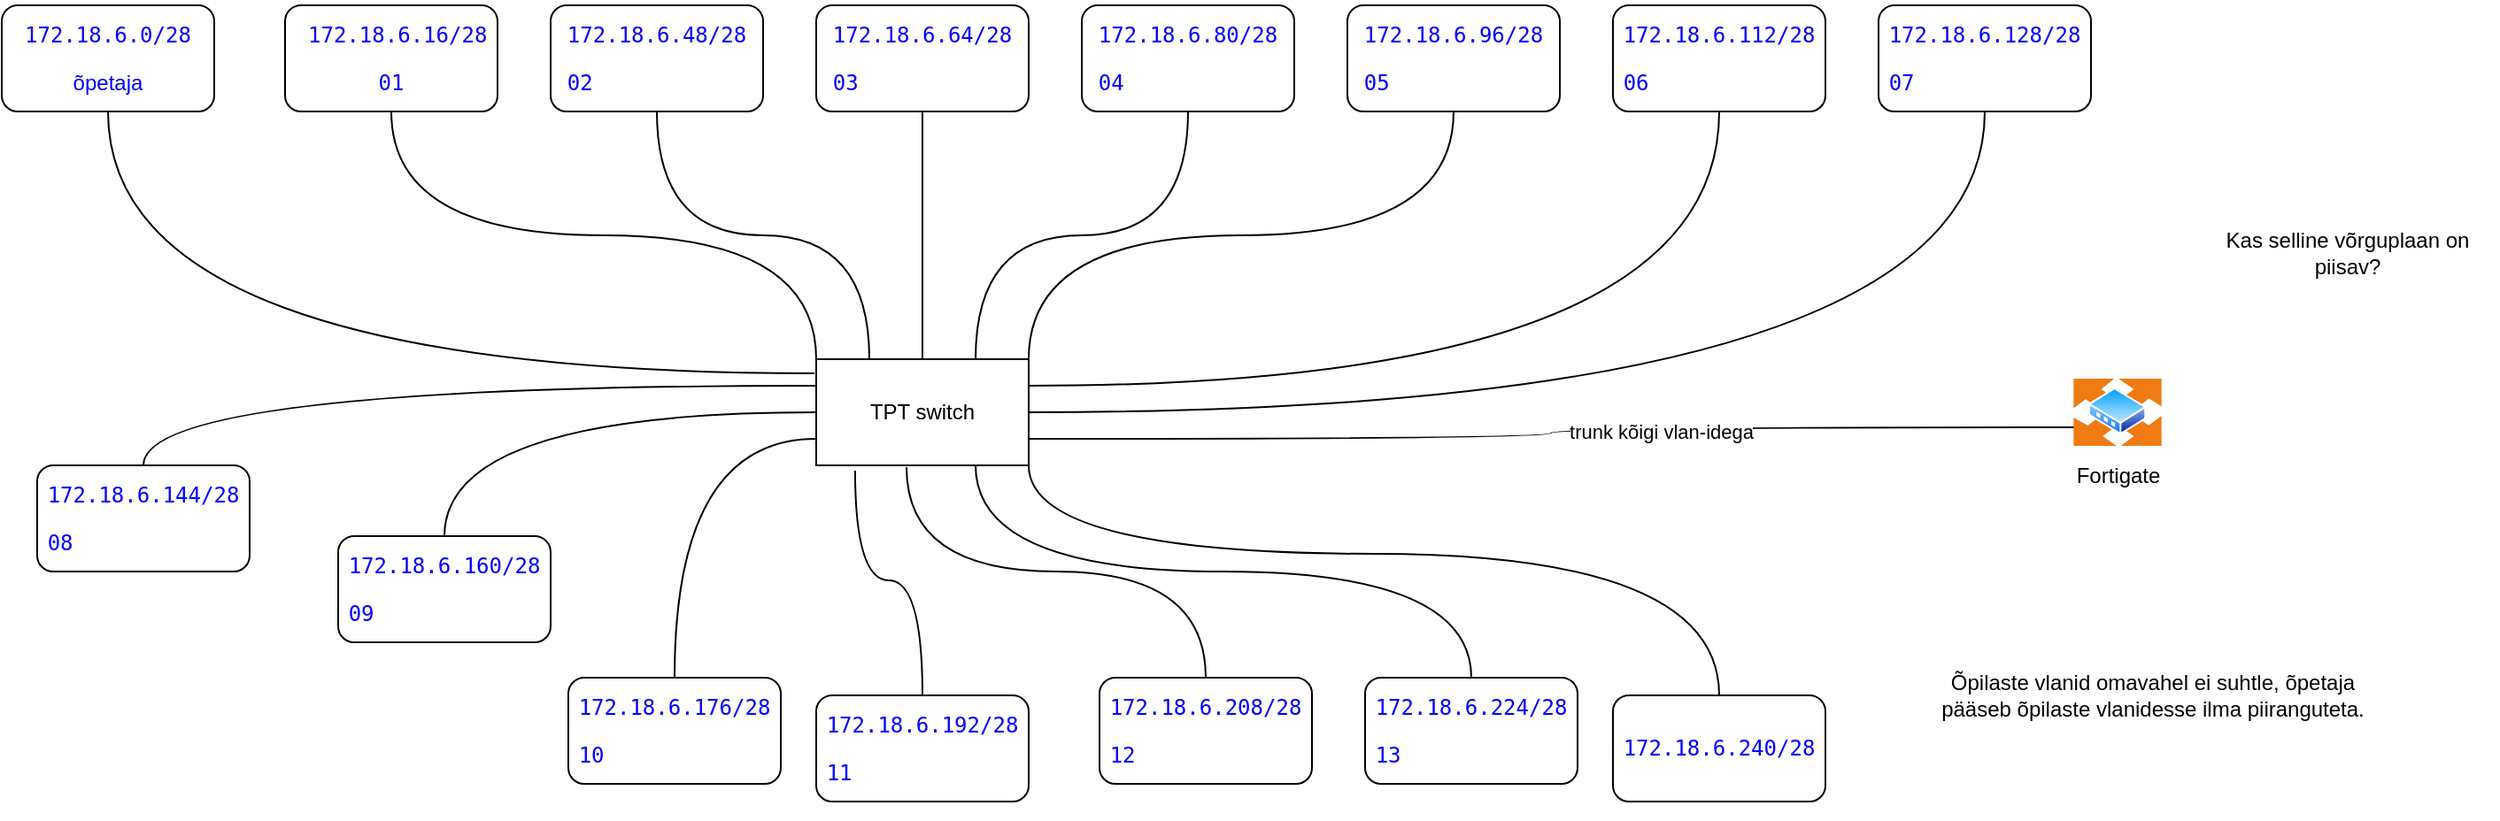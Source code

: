 <mxfile version="20.8.16" type="github"><diagram name="Page-1" id="tgX8Gh_CwmhrNNjOsDlo"><mxGraphModel dx="2319" dy="717" grid="1" gridSize="10" guides="1" tooltips="1" connect="1" arrows="1" fold="1" page="1" pageScale="1" pageWidth="827" pageHeight="1169" math="0" shadow="0"><root><mxCell id="0"/><mxCell id="1" parent="0"/><mxCell id="HBuvkZUQWCnZLjHVCkCP-27" style="edgeStyle=orthogonalEdgeStyle;curved=1;rounded=0;orthogonalLoop=1;jettySize=auto;html=1;exitX=0.5;exitY=0;exitDx=0;exitDy=0;entryX=0;entryY=0.25;entryDx=0;entryDy=0;endArrow=none;endFill=0;" edge="1" parent="1" source="HBuvkZUQWCnZLjHVCkCP-1" target="HBuvkZUQWCnZLjHVCkCP-3"><mxGeometry relative="1" as="geometry"/></mxCell><mxCell id="HBuvkZUQWCnZLjHVCkCP-1" value="&lt;pre style=&quot;text-align: start; background-color: rgb(255, 255, 255);&quot;&gt;&lt;font color=&quot;#009900&quot;&gt;&lt;font color=&quot;#009900&quot;&gt;&lt;font color=&quot;#009900&quot;&gt;&lt;font color=&quot;#009900&quot;&gt;&lt;font color=&quot;#009900&quot;&gt;&lt;font color=&quot;#009900&quot;&gt;&lt;font color=&quot;#009900&quot;&gt;&lt;font color=&quot;#009900&quot;&gt;&lt;font color=&quot;#009900&quot;&gt;&lt;font color=&quot;#009900&quot;&gt;&lt;font color=&quot;#0000ff&quot;&gt;172.18.6.144/28&lt;/font&gt;&lt;/font&gt;&lt;/font&gt;&lt;/font&gt;&lt;/font&gt;&lt;/font&gt;&lt;/font&gt;&lt;/font&gt;&lt;/font&gt;&lt;/font&gt;&lt;/font&gt;&lt;/pre&gt;&lt;pre style=&quot;text-align: start; background-color: rgb(255, 255, 255);&quot;&gt;&lt;font color=&quot;#009900&quot;&gt;&lt;font color=&quot;#009900&quot;&gt;&lt;font color=&quot;#009900&quot;&gt;&lt;font color=&quot;#009900&quot;&gt;&lt;font color=&quot;#009900&quot;&gt;&lt;font color=&quot;#009900&quot;&gt;&lt;font color=&quot;#009900&quot;&gt;&lt;font color=&quot;#009900&quot;&gt;&lt;font color=&quot;#009900&quot;&gt;&lt;font color=&quot;#009900&quot;&gt;&lt;font color=&quot;#0000ff&quot;&gt;08&lt;/font&gt;&lt;/font&gt;&lt;/font&gt;&lt;/font&gt;&lt;/font&gt;&lt;/font&gt;&lt;/font&gt;&lt;/font&gt;&lt;/font&gt;&lt;/font&gt;&lt;/font&gt;&lt;/pre&gt;" style="rounded=1;whiteSpace=wrap;html=1;" vertex="1" parent="1"><mxGeometry x="-110" y="330" width="120" height="60" as="geometry"/></mxCell><mxCell id="HBuvkZUQWCnZLjHVCkCP-37" style="edgeStyle=orthogonalEdgeStyle;curved=1;rounded=0;orthogonalLoop=1;jettySize=auto;html=1;exitX=1;exitY=0.75;exitDx=0;exitDy=0;entryX=0;entryY=0.75;entryDx=0;entryDy=0;endArrow=none;endFill=0;" edge="1" parent="1" source="HBuvkZUQWCnZLjHVCkCP-3" target="HBuvkZUQWCnZLjHVCkCP-36"><mxGeometry relative="1" as="geometry"/></mxCell><mxCell id="HBuvkZUQWCnZLjHVCkCP-38" value="trunk kõigi vlan-idega" style="edgeLabel;html=1;align=center;verticalAlign=middle;resizable=0;points=[];" vertex="1" connectable="0" parent="HBuvkZUQWCnZLjHVCkCP-37"><mxGeometry x="0.214" y="-2" relative="1" as="geometry"><mxPoint as="offset"/></mxGeometry></mxCell><mxCell id="HBuvkZUQWCnZLjHVCkCP-3" value="TPT switch" style="rounded=0;whiteSpace=wrap;html=1;" vertex="1" parent="1"><mxGeometry x="330" y="270" width="120" height="60" as="geometry"/></mxCell><mxCell id="HBuvkZUQWCnZLjHVCkCP-28" style="edgeStyle=orthogonalEdgeStyle;curved=1;rounded=0;orthogonalLoop=1;jettySize=auto;html=1;exitX=0.5;exitY=0;exitDx=0;exitDy=0;entryX=0;entryY=0.5;entryDx=0;entryDy=0;endArrow=none;endFill=0;" edge="1" parent="1" source="HBuvkZUQWCnZLjHVCkCP-4" target="HBuvkZUQWCnZLjHVCkCP-3"><mxGeometry relative="1" as="geometry"/></mxCell><mxCell id="HBuvkZUQWCnZLjHVCkCP-4" value="&lt;pre style=&quot;text-align: start; background-color: rgb(255, 255, 255);&quot;&gt;&lt;font color=&quot;#009900&quot;&gt;&lt;font color=&quot;#009900&quot;&gt;&lt;font color=&quot;#009900&quot;&gt;&lt;font color=&quot;#009900&quot;&gt;&lt;font color=&quot;#009900&quot;&gt;&lt;font color=&quot;#009900&quot;&gt;&lt;font color=&quot;#009900&quot;&gt;&lt;font color=&quot;#009900&quot;&gt;&lt;font color=&quot;#009900&quot;&gt;&lt;font color=&quot;#009900&quot;&gt;&lt;font color=&quot;#009900&quot;&gt;&lt;font color=&quot;#0000ff&quot;&gt;172.18.6.160/28&lt;/font&gt;&lt;/font&gt;&lt;/font&gt;&lt;/font&gt;&lt;/font&gt;&lt;/font&gt;&lt;/font&gt;&lt;/font&gt;&lt;/font&gt;&lt;/font&gt;&lt;/font&gt;&lt;/font&gt;&lt;/pre&gt;&lt;pre style=&quot;text-align: start; background-color: rgb(255, 255, 255);&quot;&gt;&lt;font color=&quot;#009900&quot;&gt;&lt;font color=&quot;#009900&quot;&gt;&lt;font color=&quot;#009900&quot;&gt;&lt;font color=&quot;#009900&quot;&gt;&lt;font color=&quot;#009900&quot;&gt;&lt;font color=&quot;#009900&quot;&gt;&lt;font color=&quot;#009900&quot;&gt;&lt;font color=&quot;#009900&quot;&gt;&lt;font color=&quot;#009900&quot;&gt;&lt;font color=&quot;#009900&quot;&gt;&lt;font color=&quot;#009900&quot;&gt;&lt;font color=&quot;#0000ff&quot;&gt;09&lt;/font&gt;&lt;/font&gt;&lt;/font&gt;&lt;/font&gt;&lt;/font&gt;&lt;/font&gt;&lt;/font&gt;&lt;/font&gt;&lt;/font&gt;&lt;/font&gt;&lt;/font&gt;&lt;/font&gt;&lt;/pre&gt;" style="rounded=1;whiteSpace=wrap;html=1;" vertex="1" parent="1"><mxGeometry x="60" y="370" width="120" height="60" as="geometry"/></mxCell><mxCell id="HBuvkZUQWCnZLjHVCkCP-29" style="edgeStyle=orthogonalEdgeStyle;curved=1;rounded=0;orthogonalLoop=1;jettySize=auto;html=1;exitX=0.5;exitY=0;exitDx=0;exitDy=0;entryX=0;entryY=0.75;entryDx=0;entryDy=0;endArrow=none;endFill=0;" edge="1" parent="1" source="HBuvkZUQWCnZLjHVCkCP-5" target="HBuvkZUQWCnZLjHVCkCP-3"><mxGeometry relative="1" as="geometry"/></mxCell><mxCell id="HBuvkZUQWCnZLjHVCkCP-5" value="&lt;pre style=&quot;text-align: start; background-color: rgb(255, 255, 255);&quot;&gt;&lt;font color=&quot;#009900&quot;&gt;&lt;font color=&quot;#009900&quot;&gt;&lt;font color=&quot;#009900&quot;&gt;&lt;font color=&quot;#009900&quot;&gt;&lt;font color=&quot;#009900&quot;&gt;&lt;font color=&quot;#009900&quot;&gt;&lt;font color=&quot;#009900&quot;&gt;&lt;font color=&quot;#009900&quot;&gt;&lt;font color=&quot;#009900&quot;&gt;&lt;font color=&quot;#009900&quot;&gt;&lt;font color=&quot;#009900&quot;&gt;&lt;font color=&quot;#009900&quot;&gt;&lt;font color=&quot;#0000ff&quot;&gt;172.18.6.176/28&lt;/font&gt;&lt;/font&gt;&lt;/font&gt;&lt;/font&gt;&lt;/font&gt;&lt;/font&gt;&lt;/font&gt;&lt;/font&gt;&lt;/font&gt;&lt;/font&gt;&lt;/font&gt;&lt;/font&gt;&lt;/font&gt;&lt;/pre&gt;&lt;pre style=&quot;text-align: start; background-color: rgb(255, 255, 255);&quot;&gt;&lt;font color=&quot;#009900&quot;&gt;&lt;font color=&quot;#009900&quot;&gt;&lt;font color=&quot;#009900&quot;&gt;&lt;font color=&quot;#009900&quot;&gt;&lt;font color=&quot;#009900&quot;&gt;&lt;font color=&quot;#009900&quot;&gt;&lt;font color=&quot;#009900&quot;&gt;&lt;font color=&quot;#009900&quot;&gt;&lt;font color=&quot;#009900&quot;&gt;&lt;font color=&quot;#009900&quot;&gt;&lt;font color=&quot;#009900&quot;&gt;&lt;font color=&quot;#009900&quot;&gt;&lt;font color=&quot;#0000ff&quot;&gt;10&lt;/font&gt;&lt;/font&gt;&lt;/font&gt;&lt;/font&gt;&lt;/font&gt;&lt;/font&gt;&lt;/font&gt;&lt;/font&gt;&lt;/font&gt;&lt;/font&gt;&lt;/font&gt;&lt;/font&gt;&lt;/font&gt;&lt;/pre&gt;" style="rounded=1;whiteSpace=wrap;html=1;" vertex="1" parent="1"><mxGeometry x="190" y="450" width="120" height="60" as="geometry"/></mxCell><mxCell id="HBuvkZUQWCnZLjHVCkCP-30" style="edgeStyle=orthogonalEdgeStyle;curved=1;rounded=0;orthogonalLoop=1;jettySize=auto;html=1;exitX=0.5;exitY=0;exitDx=0;exitDy=0;entryX=0.183;entryY=1.05;entryDx=0;entryDy=0;entryPerimeter=0;endArrow=none;endFill=0;" edge="1" parent="1" source="HBuvkZUQWCnZLjHVCkCP-6" target="HBuvkZUQWCnZLjHVCkCP-3"><mxGeometry relative="1" as="geometry"/></mxCell><mxCell id="HBuvkZUQWCnZLjHVCkCP-6" value="&lt;pre style=&quot;text-align: start; background-color: rgb(255, 255, 255);&quot;&gt;&lt;font color=&quot;#009900&quot;&gt;&lt;font color=&quot;#009900&quot;&gt;&lt;font color=&quot;#009900&quot;&gt;&lt;font color=&quot;#009900&quot;&gt;&lt;font color=&quot;#009900&quot;&gt;&lt;font color=&quot;#009900&quot;&gt;&lt;font color=&quot;#009900&quot;&gt;&lt;font color=&quot;#009900&quot;&gt;&lt;font color=&quot;#009900&quot;&gt;&lt;font color=&quot;#009900&quot;&gt;&lt;font color=&quot;#009900&quot;&gt;&lt;font color=&quot;#009900&quot;&gt;&lt;font color=&quot;#009900&quot;&gt;&lt;font color=&quot;#0000ff&quot;&gt;172.18.6.192/28&lt;/font&gt;&lt;/font&gt;&lt;/font&gt;&lt;/font&gt;&lt;/font&gt;&lt;/font&gt;&lt;/font&gt;&lt;/font&gt;&lt;/font&gt;&lt;/font&gt;&lt;/font&gt;&lt;/font&gt;&lt;/font&gt;&lt;/font&gt;&lt;/pre&gt;&lt;pre style=&quot;text-align: start; background-color: rgb(255, 255, 255);&quot;&gt;&lt;font color=&quot;#009900&quot;&gt;&lt;font color=&quot;#009900&quot;&gt;&lt;font color=&quot;#009900&quot;&gt;&lt;font color=&quot;#009900&quot;&gt;&lt;font color=&quot;#009900&quot;&gt;&lt;font color=&quot;#009900&quot;&gt;&lt;font color=&quot;#009900&quot;&gt;&lt;font color=&quot;#009900&quot;&gt;&lt;font color=&quot;#009900&quot;&gt;&lt;font color=&quot;#009900&quot;&gt;&lt;font color=&quot;#009900&quot;&gt;&lt;font color=&quot;#009900&quot;&gt;&lt;font color=&quot;#009900&quot;&gt;&lt;font color=&quot;#0000ff&quot;&gt;11&lt;/font&gt;&lt;/font&gt;&lt;/font&gt;&lt;/font&gt;&lt;/font&gt;&lt;/font&gt;&lt;/font&gt;&lt;/font&gt;&lt;/font&gt;&lt;/font&gt;&lt;/font&gt;&lt;/font&gt;&lt;/font&gt;&lt;/font&gt;&lt;/pre&gt;" style="rounded=1;whiteSpace=wrap;html=1;" vertex="1" parent="1"><mxGeometry x="330" y="460" width="120" height="60" as="geometry"/></mxCell><mxCell id="HBuvkZUQWCnZLjHVCkCP-31" style="edgeStyle=orthogonalEdgeStyle;curved=1;rounded=0;orthogonalLoop=1;jettySize=auto;html=1;exitX=0.5;exitY=0;exitDx=0;exitDy=0;entryX=0.425;entryY=1.017;entryDx=0;entryDy=0;entryPerimeter=0;endArrow=none;endFill=0;" edge="1" parent="1" source="HBuvkZUQWCnZLjHVCkCP-7" target="HBuvkZUQWCnZLjHVCkCP-3"><mxGeometry relative="1" as="geometry"/></mxCell><mxCell id="HBuvkZUQWCnZLjHVCkCP-7" value="&lt;pre style=&quot;text-align: start; background-color: rgb(255, 255, 255);&quot;&gt;&lt;font color=&quot;#009900&quot;&gt;&lt;font color=&quot;#009900&quot;&gt;&lt;font color=&quot;#009900&quot;&gt;&lt;font color=&quot;#009900&quot;&gt;&lt;font color=&quot;#009900&quot;&gt;&lt;font color=&quot;#009900&quot;&gt;&lt;font color=&quot;#009900&quot;&gt;&lt;font color=&quot;#009900&quot;&gt;&lt;font color=&quot;#009900&quot;&gt;&lt;font color=&quot;#009900&quot;&gt;&lt;font color=&quot;#009900&quot;&gt;&lt;font color=&quot;#009900&quot;&gt;&lt;font color=&quot;#009900&quot;&gt;&lt;font color=&quot;#009900&quot;&gt;&lt;font color=&quot;#0000ff&quot;&gt;172.18.6.208/28&lt;/font&gt;&lt;/font&gt;&lt;/font&gt;&lt;/font&gt;&lt;/font&gt;&lt;/font&gt;&lt;/font&gt;&lt;/font&gt;&lt;/font&gt;&lt;/font&gt;&lt;/font&gt;&lt;/font&gt;&lt;/font&gt;&lt;/font&gt;&lt;/font&gt;&lt;/pre&gt;&lt;pre style=&quot;text-align: start; background-color: rgb(255, 255, 255);&quot;&gt;&lt;font color=&quot;#009900&quot;&gt;&lt;font color=&quot;#009900&quot;&gt;&lt;font color=&quot;#009900&quot;&gt;&lt;font color=&quot;#009900&quot;&gt;&lt;font color=&quot;#009900&quot;&gt;&lt;font color=&quot;#009900&quot;&gt;&lt;font color=&quot;#009900&quot;&gt;&lt;font color=&quot;#009900&quot;&gt;&lt;font color=&quot;#009900&quot;&gt;&lt;font color=&quot;#009900&quot;&gt;&lt;font color=&quot;#009900&quot;&gt;&lt;font color=&quot;#009900&quot;&gt;&lt;font color=&quot;#009900&quot;&gt;&lt;font color=&quot;#009900&quot;&gt;&lt;font color=&quot;#0000ff&quot;&gt;12&lt;/font&gt;&lt;/font&gt;&lt;/font&gt;&lt;/font&gt;&lt;/font&gt;&lt;/font&gt;&lt;/font&gt;&lt;/font&gt;&lt;/font&gt;&lt;/font&gt;&lt;/font&gt;&lt;/font&gt;&lt;/font&gt;&lt;/font&gt;&lt;/font&gt;&lt;/pre&gt;" style="rounded=1;whiteSpace=wrap;html=1;" vertex="1" parent="1"><mxGeometry x="490" y="450" width="120" height="60" as="geometry"/></mxCell><mxCell id="HBuvkZUQWCnZLjHVCkCP-32" style="edgeStyle=orthogonalEdgeStyle;curved=1;rounded=0;orthogonalLoop=1;jettySize=auto;html=1;exitX=0.5;exitY=0;exitDx=0;exitDy=0;entryX=0.75;entryY=1;entryDx=0;entryDy=0;endArrow=none;endFill=0;" edge="1" parent="1" source="HBuvkZUQWCnZLjHVCkCP-8" target="HBuvkZUQWCnZLjHVCkCP-3"><mxGeometry relative="1" as="geometry"/></mxCell><mxCell id="HBuvkZUQWCnZLjHVCkCP-8" value="&lt;pre style=&quot;text-align: start; background-color: rgb(255, 255, 255);&quot;&gt;&lt;font color=&quot;#009900&quot;&gt;&lt;font color=&quot;#009900&quot;&gt;&lt;font color=&quot;#009900&quot;&gt;&lt;font color=&quot;#009900&quot;&gt;&lt;font color=&quot;#009900&quot;&gt;&lt;font color=&quot;#009900&quot;&gt;&lt;font color=&quot;#009900&quot;&gt;&lt;font color=&quot;#009900&quot;&gt;&lt;font color=&quot;#009900&quot;&gt;&lt;font color=&quot;#009900&quot;&gt;&lt;font color=&quot;#009900&quot;&gt;&lt;font color=&quot;#009900&quot;&gt;&lt;font color=&quot;#009900&quot;&gt;&lt;font color=&quot;#009900&quot;&gt;&lt;font color=&quot;#009900&quot;&gt;&lt;font color=&quot;#0000ff&quot;&gt;172.18.6.224/28&lt;/font&gt;&lt;/font&gt;&lt;/font&gt;&lt;/font&gt;&lt;/font&gt;&lt;/font&gt;&lt;/font&gt;&lt;/font&gt;&lt;/font&gt;&lt;/font&gt;&lt;/font&gt;&lt;/font&gt;&lt;/font&gt;&lt;/font&gt;&lt;/font&gt;&lt;/font&gt;&lt;/pre&gt;&lt;pre style=&quot;text-align: start; background-color: rgb(255, 255, 255);&quot;&gt;&lt;font color=&quot;#009900&quot;&gt;&lt;font color=&quot;#009900&quot;&gt;&lt;font color=&quot;#009900&quot;&gt;&lt;font color=&quot;#009900&quot;&gt;&lt;font color=&quot;#009900&quot;&gt;&lt;font color=&quot;#009900&quot;&gt;&lt;font color=&quot;#009900&quot;&gt;&lt;font color=&quot;#009900&quot;&gt;&lt;font color=&quot;#009900&quot;&gt;&lt;font color=&quot;#009900&quot;&gt;&lt;font color=&quot;#009900&quot;&gt;&lt;font color=&quot;#009900&quot;&gt;&lt;font color=&quot;#009900&quot;&gt;&lt;font color=&quot;#009900&quot;&gt;&lt;font color=&quot;#009900&quot;&gt;&lt;font color=&quot;#0000ff&quot;&gt;13&lt;/font&gt;&lt;/font&gt;&lt;/font&gt;&lt;/font&gt;&lt;/font&gt;&lt;/font&gt;&lt;/font&gt;&lt;/font&gt;&lt;/font&gt;&lt;/font&gt;&lt;/font&gt;&lt;/font&gt;&lt;/font&gt;&lt;/font&gt;&lt;/font&gt;&lt;/font&gt;&lt;/pre&gt;" style="rounded=1;whiteSpace=wrap;html=1;" vertex="1" parent="1"><mxGeometry x="640" y="450" width="120" height="60" as="geometry"/></mxCell><mxCell id="HBuvkZUQWCnZLjHVCkCP-33" style="edgeStyle=orthogonalEdgeStyle;curved=1;rounded=0;orthogonalLoop=1;jettySize=auto;html=1;exitX=0.5;exitY=0;exitDx=0;exitDy=0;entryX=1;entryY=1;entryDx=0;entryDy=0;endArrow=none;endFill=0;" edge="1" parent="1" source="HBuvkZUQWCnZLjHVCkCP-9" target="HBuvkZUQWCnZLjHVCkCP-3"><mxGeometry relative="1" as="geometry"><Array as="points"><mxPoint x="840" y="380"/><mxPoint x="450" y="380"/></Array></mxGeometry></mxCell><mxCell id="HBuvkZUQWCnZLjHVCkCP-9" value="&lt;pre style=&quot;text-align: start; background-color: rgb(255, 255, 255);&quot;&gt;&lt;font color=&quot;#009900&quot;&gt;&lt;font color=&quot;#009900&quot;&gt;&lt;font color=&quot;#009900&quot;&gt;&lt;font color=&quot;#009900&quot;&gt;&lt;font color=&quot;#009900&quot;&gt;&lt;font color=&quot;#009900&quot;&gt;&lt;font color=&quot;#009900&quot;&gt;&lt;font color=&quot;#009900&quot;&gt;&lt;font color=&quot;#009900&quot;&gt;&lt;font color=&quot;#009900&quot;&gt;&lt;font color=&quot;#009900&quot;&gt;&lt;font color=&quot;#009900&quot;&gt;&lt;font color=&quot;#009900&quot;&gt;&lt;font color=&quot;#009900&quot;&gt;&lt;font color=&quot;#009900&quot;&gt;&lt;font color=&quot;#009900&quot;&gt;&lt;font color=&quot;#0000ff&quot;&gt;172.18.6.240/28&lt;/font&gt;&lt;/font&gt;&lt;/font&gt;&lt;/font&gt;&lt;/font&gt;&lt;/font&gt;&lt;/font&gt;&lt;/font&gt;&lt;/font&gt;&lt;/font&gt;&lt;/font&gt;&lt;/font&gt;&lt;/font&gt;&lt;/font&gt;&lt;/font&gt;&lt;/font&gt;&lt;/font&gt;&lt;/pre&gt;" style="rounded=1;whiteSpace=wrap;html=1;" vertex="1" parent="1"><mxGeometry x="780" y="460" width="120" height="60" as="geometry"/></mxCell><mxCell id="HBuvkZUQWCnZLjHVCkCP-19" style="edgeStyle=orthogonalEdgeStyle;rounded=0;orthogonalLoop=1;jettySize=auto;html=1;exitX=0.5;exitY=1;exitDx=0;exitDy=0;entryX=-0.008;entryY=0.133;entryDx=0;entryDy=0;curved=1;endArrow=none;endFill=0;entryPerimeter=0;" edge="1" parent="1" source="HBuvkZUQWCnZLjHVCkCP-11" target="HBuvkZUQWCnZLjHVCkCP-3"><mxGeometry relative="1" as="geometry"/></mxCell><mxCell id="HBuvkZUQWCnZLjHVCkCP-11" value="&lt;pre style=&quot;background-color: rgb(255, 255, 255);&quot;&gt;&lt;font color=&quot;#009900&quot;&gt;&lt;font color=&quot;#0000ff&quot;&gt;172.18.6.0/28&lt;/font&gt;&lt;/font&gt;&lt;/pre&gt;&lt;pre style=&quot;background-color: rgb(255, 255, 255);&quot;&gt;&lt;span style=&quot;color: rgb(0, 0, 255); font-family: Helvetica; white-space: normal;&quot;&gt;õpetaja&lt;/span&gt;&lt;/pre&gt;" style="rounded=1;whiteSpace=wrap;html=1;align=center;" vertex="1" parent="1"><mxGeometry x="-130" y="70" width="120" height="60" as="geometry"/></mxCell><mxCell id="HBuvkZUQWCnZLjHVCkCP-20" style="edgeStyle=orthogonalEdgeStyle;curved=1;rounded=0;orthogonalLoop=1;jettySize=auto;html=1;exitX=0.5;exitY=1;exitDx=0;exitDy=0;entryX=0;entryY=0;entryDx=0;entryDy=0;endArrow=none;endFill=0;" edge="1" parent="1" source="HBuvkZUQWCnZLjHVCkCP-12" target="HBuvkZUQWCnZLjHVCkCP-3"><mxGeometry relative="1" as="geometry"/></mxCell><mxCell id="HBuvkZUQWCnZLjHVCkCP-12" value="&lt;pre style=&quot;background-color: rgb(255, 255, 255);&quot;&gt;&lt;font color=&quot;#009900&quot;&gt;&lt;font color=&quot;#009900&quot;&gt;&lt;font color=&quot;#000000&quot;&gt; &lt;/font&gt;&lt;font color=&quot;#0000ff&quot;&gt;172.18.6.16/28&lt;/font&gt;&lt;/font&gt;&lt;/font&gt;&lt;/pre&gt;&lt;pre style=&quot;background-color: rgb(255, 255, 255);&quot;&gt;&lt;font color=&quot;#009900&quot;&gt;&lt;font color=&quot;#009900&quot;&gt;&lt;font color=&quot;#0000ff&quot;&gt;01&lt;/font&gt;&lt;/font&gt;&lt;/font&gt;&lt;/pre&gt;" style="rounded=1;whiteSpace=wrap;html=1;align=center;" vertex="1" parent="1"><mxGeometry x="30" y="70" width="120" height="60" as="geometry"/></mxCell><mxCell id="HBuvkZUQWCnZLjHVCkCP-21" style="edgeStyle=orthogonalEdgeStyle;curved=1;rounded=0;orthogonalLoop=1;jettySize=auto;html=1;exitX=0.5;exitY=1;exitDx=0;exitDy=0;entryX=0.25;entryY=0;entryDx=0;entryDy=0;endArrow=none;endFill=0;" edge="1" parent="1" source="HBuvkZUQWCnZLjHVCkCP-13" target="HBuvkZUQWCnZLjHVCkCP-3"><mxGeometry relative="1" as="geometry"/></mxCell><mxCell id="HBuvkZUQWCnZLjHVCkCP-13" value="&lt;pre style=&quot;text-align: start; background-color: rgb(255, 255, 255);&quot;&gt;&lt;font color=&quot;#009900&quot;&gt;&lt;font color=&quot;#009900&quot;&gt;&lt;font color=&quot;#009900&quot;&gt;&lt;font color=&quot;#009900&quot;&gt;&lt;font color=&quot;#0000ff&quot;&gt;172.18.6.48/28&lt;/font&gt;&lt;/font&gt;&lt;/font&gt;&lt;/font&gt;&lt;/font&gt;&lt;/pre&gt;&lt;pre style=&quot;text-align: start; background-color: rgb(255, 255, 255);&quot;&gt;&lt;font color=&quot;#009900&quot;&gt;&lt;font color=&quot;#009900&quot;&gt;&lt;font color=&quot;#009900&quot;&gt;&lt;font color=&quot;#009900&quot;&gt;&lt;font color=&quot;#0000ff&quot;&gt;02&lt;/font&gt;&lt;/font&gt;&lt;/font&gt;&lt;/font&gt;&lt;/font&gt;&lt;/pre&gt;" style="rounded=1;whiteSpace=wrap;html=1;" vertex="1" parent="1"><mxGeometry x="180" y="70" width="120" height="60" as="geometry"/></mxCell><mxCell id="HBuvkZUQWCnZLjHVCkCP-22" style="edgeStyle=orthogonalEdgeStyle;curved=1;rounded=0;orthogonalLoop=1;jettySize=auto;html=1;exitX=0.5;exitY=1;exitDx=0;exitDy=0;entryX=0.5;entryY=0;entryDx=0;entryDy=0;endArrow=none;endFill=0;" edge="1" parent="1" source="HBuvkZUQWCnZLjHVCkCP-14" target="HBuvkZUQWCnZLjHVCkCP-3"><mxGeometry relative="1" as="geometry"/></mxCell><mxCell id="HBuvkZUQWCnZLjHVCkCP-14" value="&lt;pre style=&quot;text-align: start; background-color: rgb(255, 255, 255);&quot;&gt;&lt;font color=&quot;#009900&quot;&gt;&lt;font color=&quot;#009900&quot;&gt;&lt;font color=&quot;#009900&quot;&gt;&lt;font color=&quot;#009900&quot;&gt;&lt;font color=&quot;#009900&quot;&gt;&lt;font color=&quot;#0000ff&quot;&gt;172.18.6.64/28&lt;/font&gt;&lt;/font&gt;&lt;/font&gt;&lt;/font&gt;&lt;/font&gt;&lt;/font&gt;&lt;/pre&gt;&lt;pre style=&quot;text-align: start; background-color: rgb(255, 255, 255);&quot;&gt;&lt;font color=&quot;#009900&quot;&gt;&lt;font color=&quot;#009900&quot;&gt;&lt;font color=&quot;#009900&quot;&gt;&lt;font color=&quot;#009900&quot;&gt;&lt;font color=&quot;#009900&quot;&gt;&lt;font color=&quot;#0000ff&quot;&gt;03&lt;/font&gt;&lt;/font&gt;&lt;/font&gt;&lt;/font&gt;&lt;/font&gt;&lt;/font&gt;&lt;/pre&gt;" style="rounded=1;whiteSpace=wrap;html=1;" vertex="1" parent="1"><mxGeometry x="330" y="70" width="120" height="60" as="geometry"/></mxCell><mxCell id="HBuvkZUQWCnZLjHVCkCP-23" style="edgeStyle=orthogonalEdgeStyle;curved=1;rounded=0;orthogonalLoop=1;jettySize=auto;html=1;exitX=0.5;exitY=1;exitDx=0;exitDy=0;entryX=0.75;entryY=0;entryDx=0;entryDy=0;endArrow=none;endFill=0;" edge="1" parent="1" source="HBuvkZUQWCnZLjHVCkCP-15" target="HBuvkZUQWCnZLjHVCkCP-3"><mxGeometry relative="1" as="geometry"/></mxCell><mxCell id="HBuvkZUQWCnZLjHVCkCP-15" value="&lt;pre style=&quot;text-align: start; background-color: rgb(255, 255, 255);&quot;&gt;&lt;font color=&quot;#009900&quot;&gt;&lt;font color=&quot;#009900&quot;&gt;&lt;font color=&quot;#009900&quot;&gt;&lt;font color=&quot;#009900&quot;&gt;&lt;font color=&quot;#009900&quot;&gt;&lt;font color=&quot;#009900&quot;&gt;&lt;font color=&quot;#0000ff&quot;&gt;172.18.6.80/28&lt;/font&gt;&lt;/font&gt;&lt;/font&gt;&lt;/font&gt;&lt;/font&gt;&lt;/font&gt;&lt;/font&gt;&lt;/pre&gt;&lt;pre style=&quot;text-align: start; background-color: rgb(255, 255, 255);&quot;&gt;&lt;font color=&quot;#009900&quot;&gt;&lt;font color=&quot;#009900&quot;&gt;&lt;font color=&quot;#009900&quot;&gt;&lt;font color=&quot;#009900&quot;&gt;&lt;font color=&quot;#009900&quot;&gt;&lt;font color=&quot;#009900&quot;&gt;&lt;font color=&quot;#0000ff&quot;&gt;04&lt;/font&gt;&lt;/font&gt;&lt;/font&gt;&lt;/font&gt;&lt;/font&gt;&lt;/font&gt;&lt;/font&gt;&lt;/pre&gt;" style="rounded=1;whiteSpace=wrap;html=1;" vertex="1" parent="1"><mxGeometry x="480" y="70" width="120" height="60" as="geometry"/></mxCell><mxCell id="HBuvkZUQWCnZLjHVCkCP-24" style="edgeStyle=orthogonalEdgeStyle;curved=1;rounded=0;orthogonalLoop=1;jettySize=auto;html=1;exitX=0.5;exitY=1;exitDx=0;exitDy=0;entryX=1;entryY=0;entryDx=0;entryDy=0;endArrow=none;endFill=0;" edge="1" parent="1" source="HBuvkZUQWCnZLjHVCkCP-16" target="HBuvkZUQWCnZLjHVCkCP-3"><mxGeometry relative="1" as="geometry"/></mxCell><mxCell id="HBuvkZUQWCnZLjHVCkCP-16" value="&lt;pre style=&quot;text-align: start; background-color: rgb(255, 255, 255);&quot;&gt;&lt;font color=&quot;#009900&quot;&gt;&lt;font color=&quot;#009900&quot;&gt;&lt;font color=&quot;#009900&quot;&gt;&lt;font color=&quot;#009900&quot;&gt;&lt;font color=&quot;#009900&quot;&gt;&lt;font color=&quot;#009900&quot;&gt;&lt;font color=&quot;#009900&quot;&gt;&lt;font color=&quot;#0000ff&quot;&gt;172.18.6.96/28&lt;/font&gt;&lt;/font&gt;&lt;/font&gt;&lt;/font&gt;&lt;/font&gt;&lt;/font&gt;&lt;/font&gt;&lt;/font&gt;&lt;/pre&gt;&lt;pre style=&quot;text-align: start; background-color: rgb(255, 255, 255);&quot;&gt;&lt;font color=&quot;#009900&quot;&gt;&lt;font color=&quot;#009900&quot;&gt;&lt;font color=&quot;#009900&quot;&gt;&lt;font color=&quot;#009900&quot;&gt;&lt;font color=&quot;#009900&quot;&gt;&lt;font color=&quot;#009900&quot;&gt;&lt;font color=&quot;#009900&quot;&gt;&lt;font color=&quot;#0000ff&quot;&gt;05&lt;/font&gt;&lt;/font&gt;&lt;/font&gt;&lt;/font&gt;&lt;/font&gt;&lt;/font&gt;&lt;/font&gt;&lt;/font&gt;&lt;/pre&gt;" style="rounded=1;whiteSpace=wrap;html=1;" vertex="1" parent="1"><mxGeometry x="630" y="70" width="120" height="60" as="geometry"/></mxCell><mxCell id="HBuvkZUQWCnZLjHVCkCP-25" style="edgeStyle=orthogonalEdgeStyle;curved=1;rounded=0;orthogonalLoop=1;jettySize=auto;html=1;exitX=0.5;exitY=1;exitDx=0;exitDy=0;entryX=1;entryY=0.25;entryDx=0;entryDy=0;endArrow=none;endFill=0;" edge="1" parent="1" source="HBuvkZUQWCnZLjHVCkCP-17" target="HBuvkZUQWCnZLjHVCkCP-3"><mxGeometry relative="1" as="geometry"/></mxCell><mxCell id="HBuvkZUQWCnZLjHVCkCP-17" value="&lt;pre style=&quot;text-align: start; background-color: rgb(255, 255, 255);&quot;&gt;&lt;font color=&quot;#009900&quot;&gt;&lt;font color=&quot;#009900&quot;&gt;&lt;font color=&quot;#009900&quot;&gt;&lt;font color=&quot;#009900&quot;&gt;&lt;font color=&quot;#009900&quot;&gt;&lt;font color=&quot;#009900&quot;&gt;&lt;font color=&quot;#009900&quot;&gt;&lt;font color=&quot;#009900&quot;&gt;&lt;font color=&quot;#0000ff&quot;&gt;172.18.6.112/28&lt;/font&gt;&lt;/font&gt;&lt;/font&gt;&lt;/font&gt;&lt;/font&gt;&lt;/font&gt;&lt;/font&gt;&lt;/font&gt;&lt;/font&gt;&lt;/pre&gt;&lt;pre style=&quot;text-align: start; background-color: rgb(255, 255, 255);&quot;&gt;&lt;font color=&quot;#009900&quot;&gt;&lt;font color=&quot;#009900&quot;&gt;&lt;font color=&quot;#009900&quot;&gt;&lt;font color=&quot;#009900&quot;&gt;&lt;font color=&quot;#009900&quot;&gt;&lt;font color=&quot;#009900&quot;&gt;&lt;font color=&quot;#009900&quot;&gt;&lt;font color=&quot;#009900&quot;&gt;&lt;font color=&quot;#0000ff&quot;&gt;06&lt;/font&gt;&lt;/font&gt;&lt;/font&gt;&lt;/font&gt;&lt;/font&gt;&lt;/font&gt;&lt;/font&gt;&lt;/font&gt;&lt;/font&gt;&lt;/pre&gt;" style="rounded=1;whiteSpace=wrap;html=1;" vertex="1" parent="1"><mxGeometry x="780" y="70" width="120" height="60" as="geometry"/></mxCell><mxCell id="HBuvkZUQWCnZLjHVCkCP-26" style="edgeStyle=orthogonalEdgeStyle;curved=1;rounded=0;orthogonalLoop=1;jettySize=auto;html=1;exitX=0.5;exitY=1;exitDx=0;exitDy=0;entryX=1;entryY=0.5;entryDx=0;entryDy=0;endArrow=none;endFill=0;" edge="1" parent="1" source="HBuvkZUQWCnZLjHVCkCP-18" target="HBuvkZUQWCnZLjHVCkCP-3"><mxGeometry relative="1" as="geometry"/></mxCell><mxCell id="HBuvkZUQWCnZLjHVCkCP-18" value="&lt;pre style=&quot;text-align: start; background-color: rgb(255, 255, 255);&quot;&gt;&lt;font color=&quot;#009900&quot;&gt;&lt;font color=&quot;#009900&quot;&gt;&lt;font color=&quot;#009900&quot;&gt;&lt;font color=&quot;#009900&quot;&gt;&lt;font color=&quot;#009900&quot;&gt;&lt;font color=&quot;#009900&quot;&gt;&lt;font color=&quot;#009900&quot;&gt;&lt;font color=&quot;#009900&quot;&gt;&lt;font color=&quot;#009900&quot;&gt;&lt;font color=&quot;#0000ff&quot;&gt;172.18.6.128/28&lt;/font&gt;&lt;/font&gt;&lt;/font&gt;&lt;/font&gt;&lt;/font&gt;&lt;/font&gt;&lt;/font&gt;&lt;/font&gt;&lt;/font&gt;&lt;/font&gt;&lt;/pre&gt;&lt;pre style=&quot;text-align: start; background-color: rgb(255, 255, 255);&quot;&gt;&lt;font color=&quot;#009900&quot;&gt;&lt;font color=&quot;#009900&quot;&gt;&lt;font color=&quot;#009900&quot;&gt;&lt;font color=&quot;#009900&quot;&gt;&lt;font color=&quot;#009900&quot;&gt;&lt;font color=&quot;#009900&quot;&gt;&lt;font color=&quot;#009900&quot;&gt;&lt;font color=&quot;#009900&quot;&gt;&lt;font color=&quot;#009900&quot;&gt;&lt;font color=&quot;#0000ff&quot;&gt;07&lt;/font&gt;&lt;/font&gt;&lt;/font&gt;&lt;/font&gt;&lt;/font&gt;&lt;/font&gt;&lt;/font&gt;&lt;/font&gt;&lt;/font&gt;&lt;/font&gt;&lt;/pre&gt;" style="rounded=1;whiteSpace=wrap;html=1;" vertex="1" parent="1"><mxGeometry x="930" y="70" width="120" height="60" as="geometry"/></mxCell><mxCell id="HBuvkZUQWCnZLjHVCkCP-35" style="edgeStyle=orthogonalEdgeStyle;curved=1;rounded=0;orthogonalLoop=1;jettySize=auto;html=1;exitX=0.5;exitY=1;exitDx=0;exitDy=0;endArrow=none;endFill=0;" edge="1" parent="1" source="HBuvkZUQWCnZLjHVCkCP-6" target="HBuvkZUQWCnZLjHVCkCP-6"><mxGeometry relative="1" as="geometry"/></mxCell><mxCell id="HBuvkZUQWCnZLjHVCkCP-36" value="Fortigate" style="aspect=fixed;perimeter=ellipsePerimeter;html=1;align=center;shadow=0;dashed=0;spacingTop=3;image;image=img/lib/active_directory/router.svg;" vertex="1" parent="1"><mxGeometry x="1040" y="281" width="50" height="38" as="geometry"/></mxCell><mxCell id="HBuvkZUQWCnZLjHVCkCP-39" value="Õpilaste vlanid omavahel ei suhtle, õpetaja pääseb õpilaste vlanidesse ilma piiranguteta." style="text;html=1;strokeColor=none;fillColor=none;align=center;verticalAlign=middle;whiteSpace=wrap;rounded=0;" vertex="1" parent="1"><mxGeometry x="950" y="390" width="270" height="140" as="geometry"/></mxCell><mxCell id="HBuvkZUQWCnZLjHVCkCP-40" value="Kas selline võrguplaan on piisav?" style="text;html=1;strokeColor=none;fillColor=none;align=center;verticalAlign=middle;whiteSpace=wrap;rounded=0;" vertex="1" parent="1"><mxGeometry x="1110" y="140" width="170" height="140" as="geometry"/></mxCell></root></mxGraphModel></diagram></mxfile>